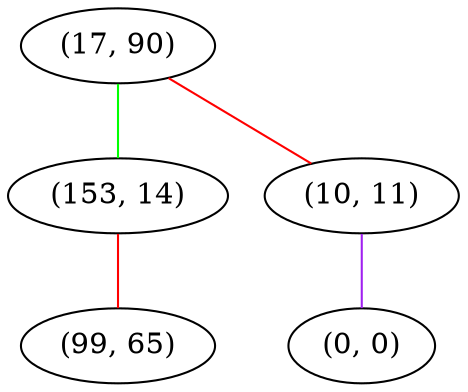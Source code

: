 graph "" {
"(17, 90)";
"(153, 14)";
"(99, 65)";
"(10, 11)";
"(0, 0)";
"(17, 90)" -- "(153, 14)"  [color=green, key=0, weight=2];
"(17, 90)" -- "(10, 11)"  [color=red, key=0, weight=1];
"(153, 14)" -- "(99, 65)"  [color=red, key=0, weight=1];
"(10, 11)" -- "(0, 0)"  [color=purple, key=0, weight=4];
}
